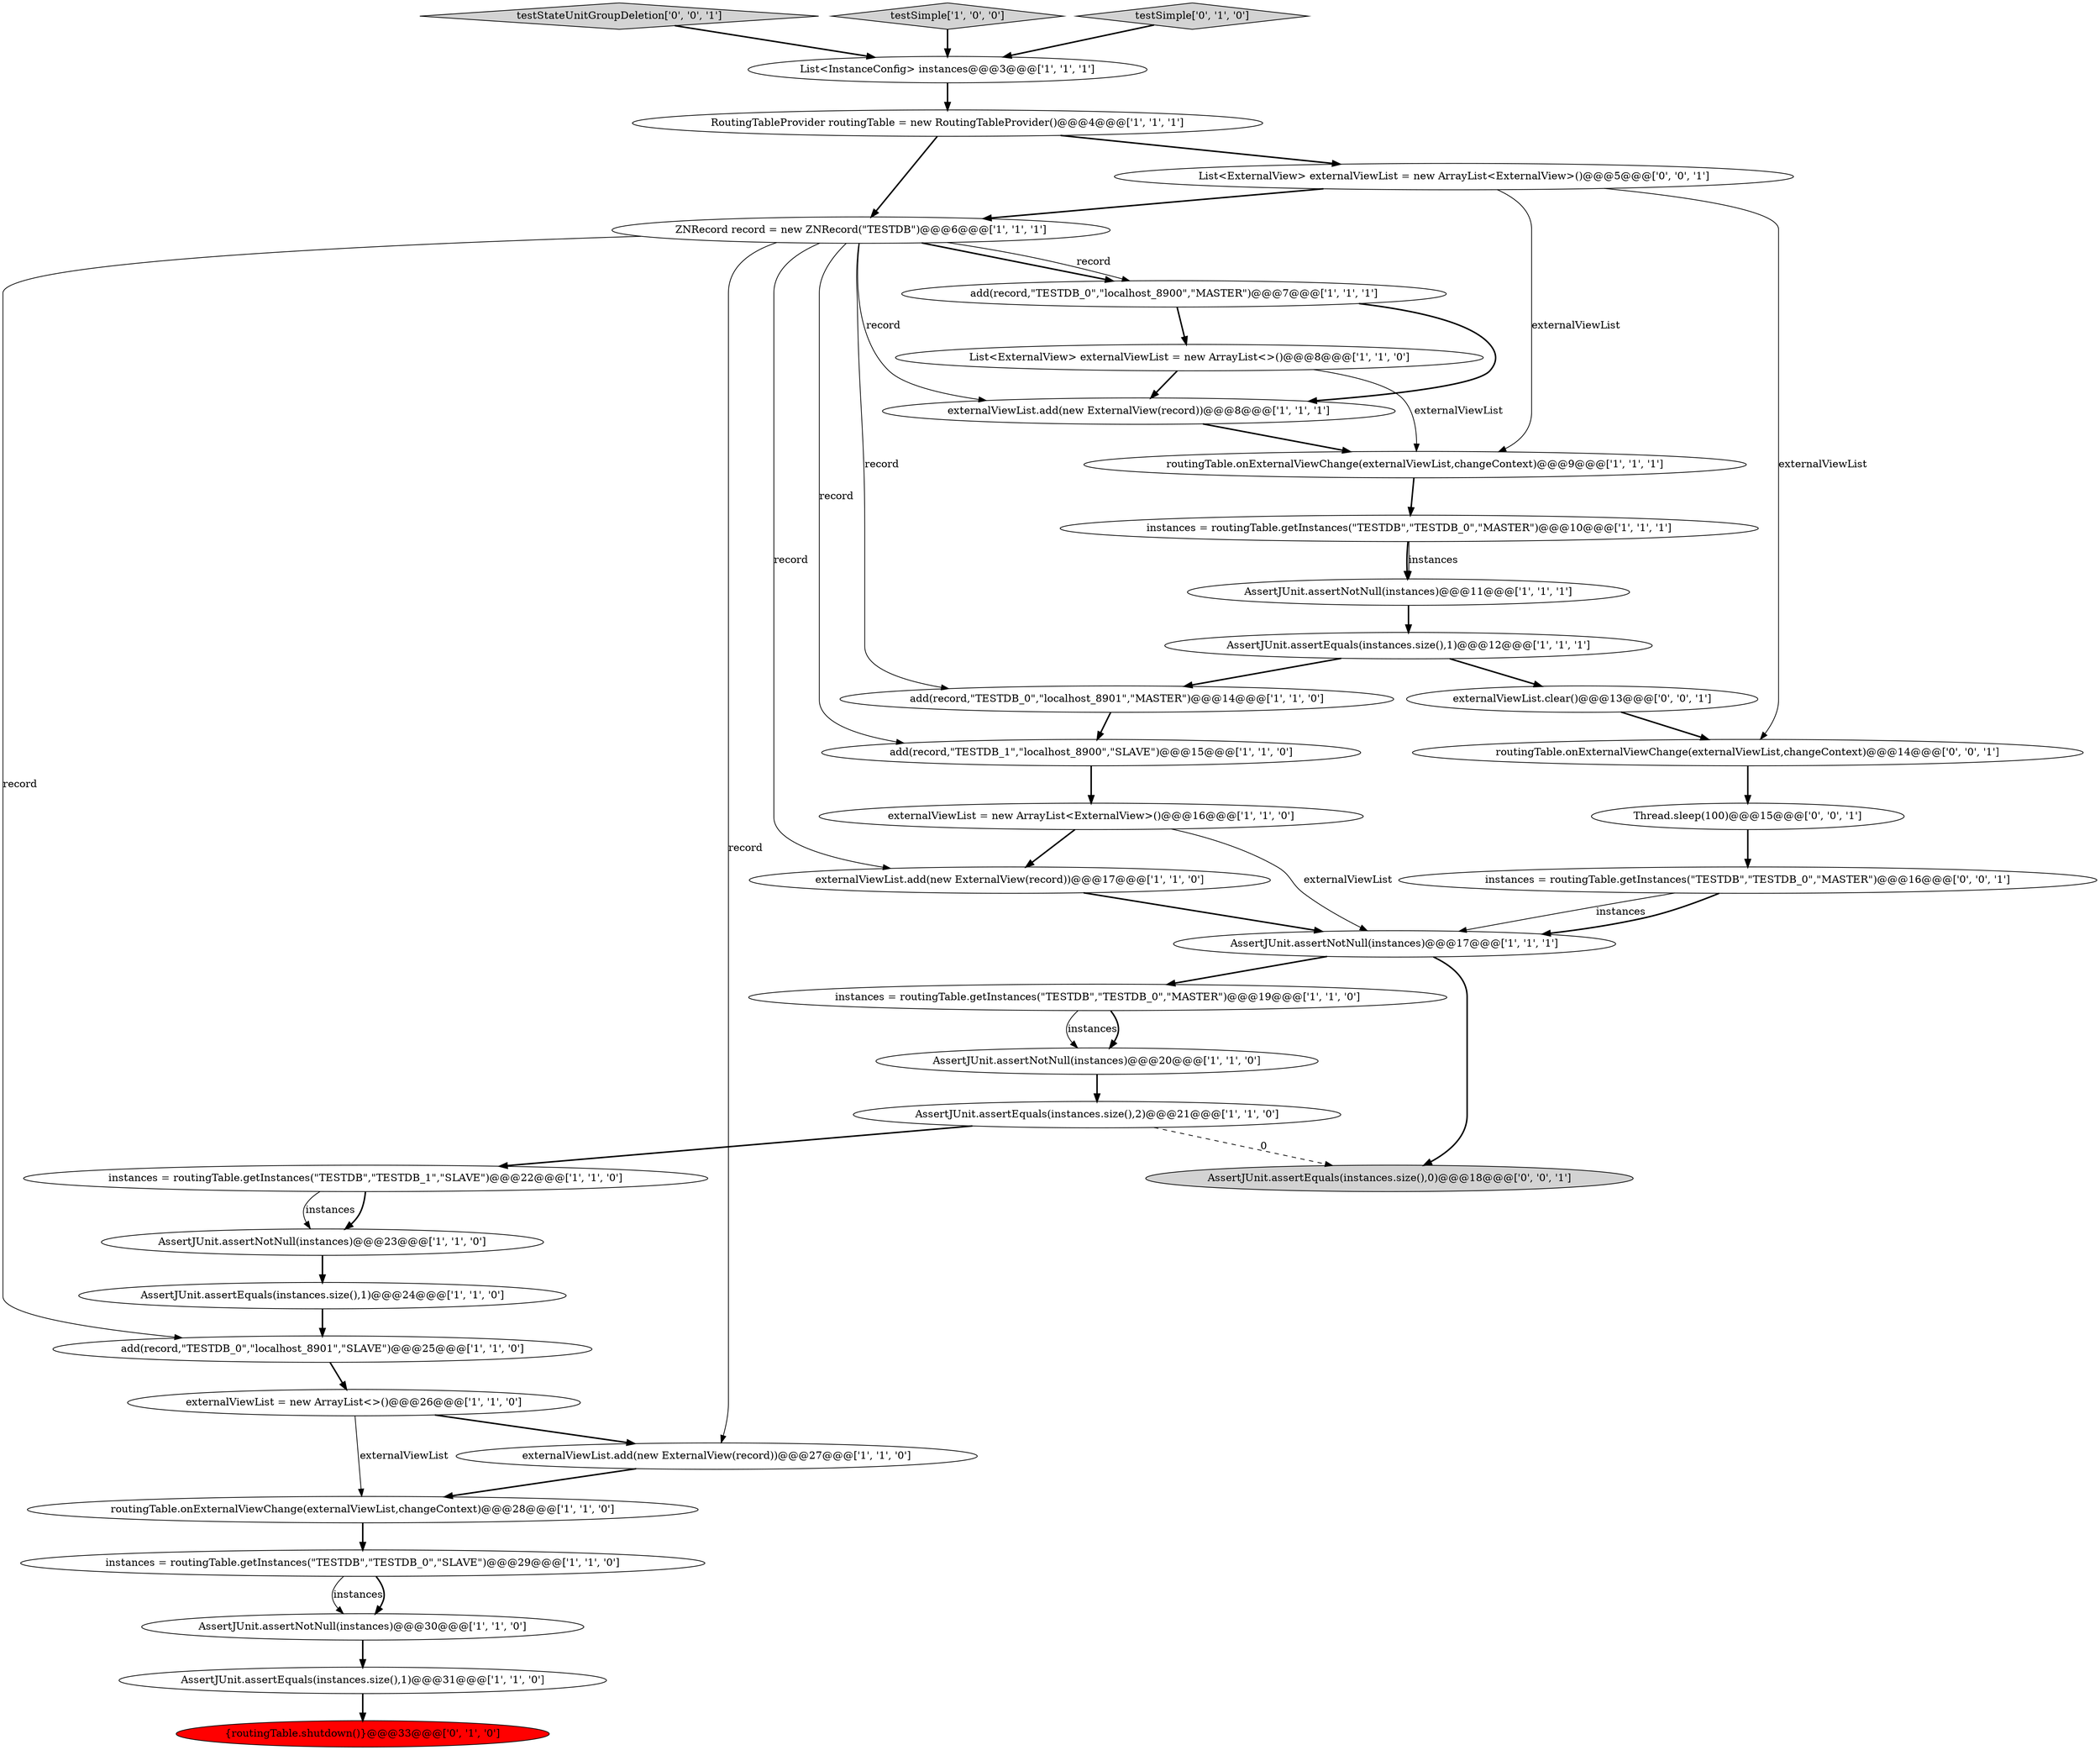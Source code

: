 digraph {
22 [style = filled, label = "externalViewList.add(new ExternalView(record))@@@17@@@['1', '1', '0']", fillcolor = white, shape = ellipse image = "AAA0AAABBB1BBB"];
27 [style = filled, label = "instances = routingTable.getInstances(\"TESTDB\",\"TESTDB_0\",\"MASTER\")@@@10@@@['1', '1', '1']", fillcolor = white, shape = ellipse image = "AAA0AAABBB1BBB"];
20 [style = filled, label = "externalViewList = new ArrayList<ExternalView>()@@@16@@@['1', '1', '0']", fillcolor = white, shape = ellipse image = "AAA0AAABBB1BBB"];
25 [style = filled, label = "AssertJUnit.assertNotNull(instances)@@@30@@@['1', '1', '0']", fillcolor = white, shape = ellipse image = "AAA0AAABBB1BBB"];
23 [style = filled, label = "instances = routingTable.getInstances(\"TESTDB\",\"TESTDB_1\",\"SLAVE\")@@@22@@@['1', '1', '0']", fillcolor = white, shape = ellipse image = "AAA0AAABBB1BBB"];
26 [style = filled, label = "externalViewList = new ArrayList<>()@@@26@@@['1', '1', '0']", fillcolor = white, shape = ellipse image = "AAA0AAABBB1BBB"];
37 [style = filled, label = "testStateUnitGroupDeletion['0', '0', '1']", fillcolor = lightgray, shape = diamond image = "AAA0AAABBB3BBB"];
28 [style = filled, label = "RoutingTableProvider routingTable = new RoutingTableProvider()@@@4@@@['1', '1', '1']", fillcolor = white, shape = ellipse image = "AAA0AAABBB1BBB"];
17 [style = filled, label = "routingTable.onExternalViewChange(externalViewList,changeContext)@@@28@@@['1', '1', '0']", fillcolor = white, shape = ellipse image = "AAA0AAABBB1BBB"];
12 [style = filled, label = "AssertJUnit.assertNotNull(instances)@@@11@@@['1', '1', '1']", fillcolor = white, shape = ellipse image = "AAA0AAABBB1BBB"];
9 [style = filled, label = "AssertJUnit.assertEquals(instances.size(),1)@@@12@@@['1', '1', '1']", fillcolor = white, shape = ellipse image = "AAA0AAABBB1BBB"];
16 [style = filled, label = "ZNRecord record = new ZNRecord(\"TESTDB\")@@@6@@@['1', '1', '1']", fillcolor = white, shape = ellipse image = "AAA0AAABBB1BBB"];
5 [style = filled, label = "AssertJUnit.assertNotNull(instances)@@@17@@@['1', '1', '1']", fillcolor = white, shape = ellipse image = "AAA0AAABBB1BBB"];
24 [style = filled, label = "add(record,\"TESTDB_0\",\"localhost_8901\",\"MASTER\")@@@14@@@['1', '1', '0']", fillcolor = white, shape = ellipse image = "AAA0AAABBB1BBB"];
18 [style = filled, label = "testSimple['1', '0', '0']", fillcolor = lightgray, shape = diamond image = "AAA0AAABBB1BBB"];
11 [style = filled, label = "routingTable.onExternalViewChange(externalViewList,changeContext)@@@9@@@['1', '1', '1']", fillcolor = white, shape = ellipse image = "AAA0AAABBB1BBB"];
3 [style = filled, label = "instances = routingTable.getInstances(\"TESTDB\",\"TESTDB_0\",\"MASTER\")@@@19@@@['1', '1', '0']", fillcolor = white, shape = ellipse image = "AAA0AAABBB1BBB"];
10 [style = filled, label = "AssertJUnit.assertNotNull(instances)@@@20@@@['1', '1', '0']", fillcolor = white, shape = ellipse image = "AAA0AAABBB1BBB"];
14 [style = filled, label = "add(record,\"TESTDB_0\",\"localhost_8901\",\"SLAVE\")@@@25@@@['1', '1', '0']", fillcolor = white, shape = ellipse image = "AAA0AAABBB1BBB"];
19 [style = filled, label = "AssertJUnit.assertEquals(instances.size(),1)@@@24@@@['1', '1', '0']", fillcolor = white, shape = ellipse image = "AAA0AAABBB1BBB"];
34 [style = filled, label = "routingTable.onExternalViewChange(externalViewList,changeContext)@@@14@@@['0', '0', '1']", fillcolor = white, shape = ellipse image = "AAA0AAABBB3BBB"];
4 [style = filled, label = "externalViewList.add(new ExternalView(record))@@@8@@@['1', '1', '1']", fillcolor = white, shape = ellipse image = "AAA0AAABBB1BBB"];
29 [style = filled, label = "testSimple['0', '1', '0']", fillcolor = lightgray, shape = diamond image = "AAA0AAABBB2BBB"];
15 [style = filled, label = "AssertJUnit.assertEquals(instances.size(),1)@@@31@@@['1', '1', '0']", fillcolor = white, shape = ellipse image = "AAA0AAABBB1BBB"];
2 [style = filled, label = "List<InstanceConfig> instances@@@3@@@['1', '1', '1']", fillcolor = white, shape = ellipse image = "AAA0AAABBB1BBB"];
36 [style = filled, label = "List<ExternalView> externalViewList = new ArrayList<ExternalView>()@@@5@@@['0', '0', '1']", fillcolor = white, shape = ellipse image = "AAA0AAABBB3BBB"];
30 [style = filled, label = "{routingTable.shutdown()}@@@33@@@['0', '1', '0']", fillcolor = red, shape = ellipse image = "AAA1AAABBB2BBB"];
1 [style = filled, label = "externalViewList.add(new ExternalView(record))@@@27@@@['1', '1', '0']", fillcolor = white, shape = ellipse image = "AAA0AAABBB1BBB"];
13 [style = filled, label = "List<ExternalView> externalViewList = new ArrayList<>()@@@8@@@['1', '1', '0']", fillcolor = white, shape = ellipse image = "AAA0AAABBB1BBB"];
31 [style = filled, label = "AssertJUnit.assertEquals(instances.size(),0)@@@18@@@['0', '0', '1']", fillcolor = lightgray, shape = ellipse image = "AAA0AAABBB3BBB"];
7 [style = filled, label = "instances = routingTable.getInstances(\"TESTDB\",\"TESTDB_0\",\"SLAVE\")@@@29@@@['1', '1', '0']", fillcolor = white, shape = ellipse image = "AAA0AAABBB1BBB"];
21 [style = filled, label = "add(record,\"TESTDB_1\",\"localhost_8900\",\"SLAVE\")@@@15@@@['1', '1', '0']", fillcolor = white, shape = ellipse image = "AAA0AAABBB1BBB"];
33 [style = filled, label = "instances = routingTable.getInstances(\"TESTDB\",\"TESTDB_0\",\"MASTER\")@@@16@@@['0', '0', '1']", fillcolor = white, shape = ellipse image = "AAA0AAABBB3BBB"];
35 [style = filled, label = "Thread.sleep(100)@@@15@@@['0', '0', '1']", fillcolor = white, shape = ellipse image = "AAA0AAABBB3BBB"];
6 [style = filled, label = "AssertJUnit.assertEquals(instances.size(),2)@@@21@@@['1', '1', '0']", fillcolor = white, shape = ellipse image = "AAA0AAABBB1BBB"];
32 [style = filled, label = "externalViewList.clear()@@@13@@@['0', '0', '1']", fillcolor = white, shape = ellipse image = "AAA0AAABBB3BBB"];
8 [style = filled, label = "AssertJUnit.assertNotNull(instances)@@@23@@@['1', '1', '0']", fillcolor = white, shape = ellipse image = "AAA0AAABBB1BBB"];
0 [style = filled, label = "add(record,\"TESTDB_0\",\"localhost_8900\",\"MASTER\")@@@7@@@['1', '1', '1']", fillcolor = white, shape = ellipse image = "AAA0AAABBB1BBB"];
5->3 [style = bold, label=""];
16->0 [style = bold, label=""];
16->1 [style = solid, label="record"];
28->36 [style = bold, label=""];
0->13 [style = bold, label=""];
27->12 [style = bold, label=""];
8->19 [style = bold, label=""];
6->23 [style = bold, label=""];
16->24 [style = solid, label="record"];
16->4 [style = solid, label="record"];
26->1 [style = bold, label=""];
7->25 [style = solid, label="instances"];
9->32 [style = bold, label=""];
35->33 [style = bold, label=""];
13->11 [style = solid, label="externalViewList"];
6->31 [style = dashed, label="0"];
3->10 [style = solid, label="instances"];
15->30 [style = bold, label=""];
32->34 [style = bold, label=""];
33->5 [style = solid, label="instances"];
33->5 [style = bold, label=""];
23->8 [style = bold, label=""];
18->2 [style = bold, label=""];
12->9 [style = bold, label=""];
28->16 [style = bold, label=""];
22->5 [style = bold, label=""];
10->6 [style = bold, label=""];
1->17 [style = bold, label=""];
20->22 [style = bold, label=""];
16->14 [style = solid, label="record"];
20->5 [style = solid, label="externalViewList"];
17->7 [style = bold, label=""];
14->26 [style = bold, label=""];
23->8 [style = solid, label="instances"];
3->10 [style = bold, label=""];
29->2 [style = bold, label=""];
21->20 [style = bold, label=""];
19->14 [style = bold, label=""];
5->31 [style = bold, label=""];
27->12 [style = solid, label="instances"];
24->21 [style = bold, label=""];
16->0 [style = solid, label="record"];
0->4 [style = bold, label=""];
26->17 [style = solid, label="externalViewList"];
16->22 [style = solid, label="record"];
16->21 [style = solid, label="record"];
36->34 [style = solid, label="externalViewList"];
25->15 [style = bold, label=""];
36->16 [style = bold, label=""];
37->2 [style = bold, label=""];
7->25 [style = bold, label=""];
34->35 [style = bold, label=""];
4->11 [style = bold, label=""];
2->28 [style = bold, label=""];
9->24 [style = bold, label=""];
36->11 [style = solid, label="externalViewList"];
11->27 [style = bold, label=""];
13->4 [style = bold, label=""];
}
